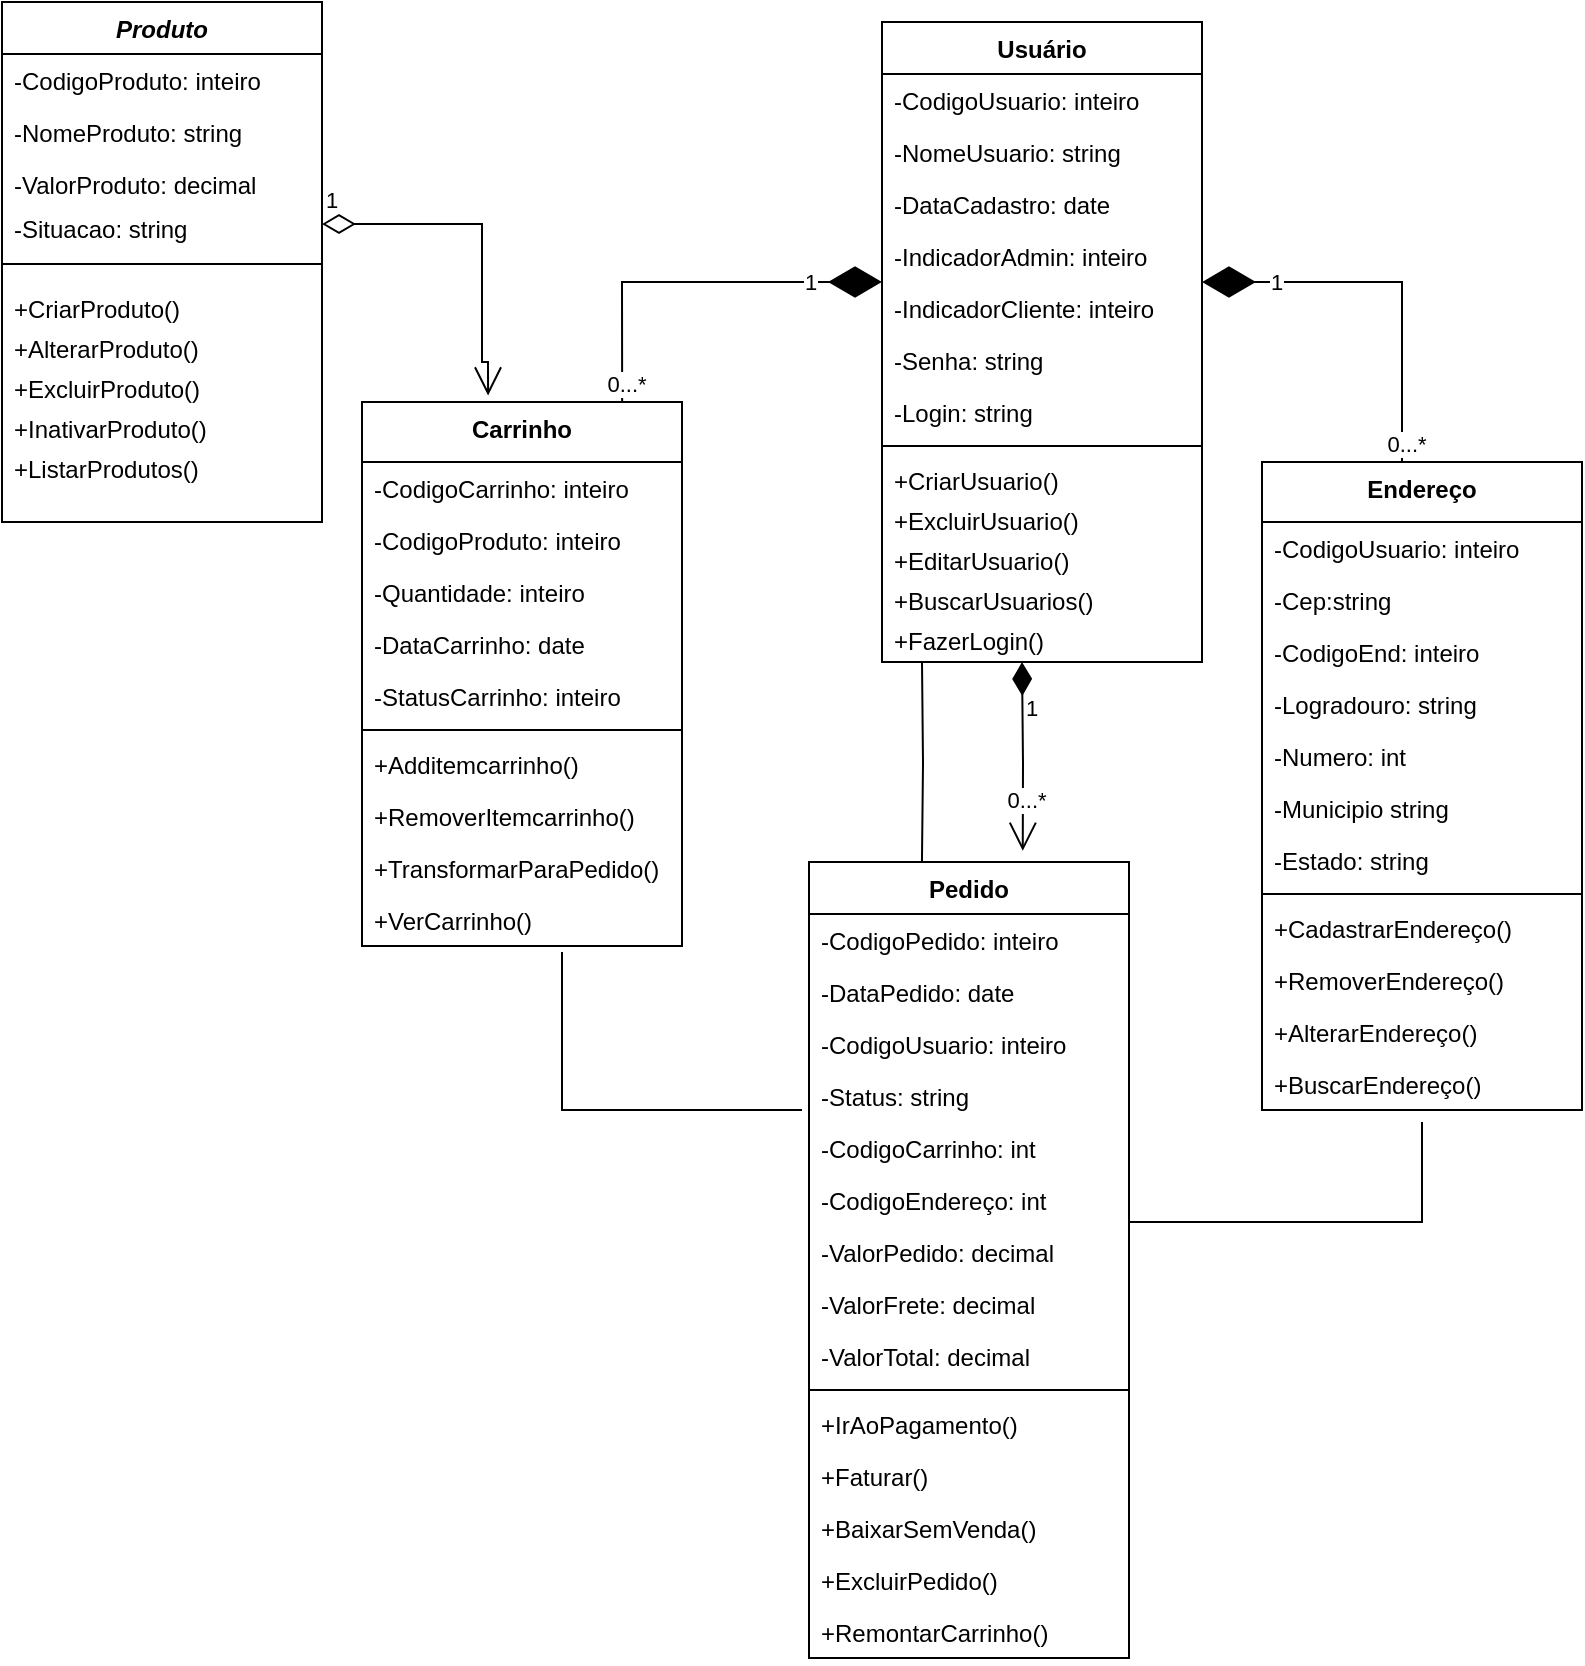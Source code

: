 <mxfile version="22.0.4" type="github">
  <diagram id="C5RBs43oDa-KdzZeNtuy" name="Page-1">
    <mxGraphModel dx="1687" dy="892" grid="1" gridSize="10" guides="1" tooltips="1" connect="1" arrows="1" fold="1" page="1" pageScale="1" pageWidth="827" pageHeight="1169" background="#ffffff" math="0" shadow="0">
      <root>
        <mxCell id="WIyWlLk6GJQsqaUBKTNV-0" />
        <mxCell id="WIyWlLk6GJQsqaUBKTNV-1" parent="WIyWlLk6GJQsqaUBKTNV-0" />
        <mxCell id="zkfFHV4jXpPFQw0GAbJ--0" value="Produto" style="swimlane;fontStyle=3;align=center;verticalAlign=top;childLayout=stackLayout;horizontal=1;startSize=26;horizontalStack=0;resizeParent=1;resizeLast=0;collapsible=1;marginBottom=0;rounded=0;shadow=0;strokeWidth=1;" parent="WIyWlLk6GJQsqaUBKTNV-1" vertex="1">
          <mxGeometry x="10" y="40" width="160" height="260" as="geometry">
            <mxRectangle x="230" y="140" width="160" height="26" as="alternateBounds" />
          </mxGeometry>
        </mxCell>
        <mxCell id="zkfFHV4jXpPFQw0GAbJ--1" value="-CodigoProduto: inteiro" style="text;align=left;verticalAlign=top;spacingLeft=4;spacingRight=4;overflow=hidden;rotatable=0;points=[[0,0.5],[1,0.5]];portConstraint=eastwest;" parent="zkfFHV4jXpPFQw0GAbJ--0" vertex="1">
          <mxGeometry y="26" width="160" height="26" as="geometry" />
        </mxCell>
        <mxCell id="zkfFHV4jXpPFQw0GAbJ--2" value="-NomeProduto: string" style="text;align=left;verticalAlign=top;spacingLeft=4;spacingRight=4;overflow=hidden;rotatable=0;points=[[0,0.5],[1,0.5]];portConstraint=eastwest;rounded=0;shadow=0;html=0;" parent="zkfFHV4jXpPFQw0GAbJ--0" vertex="1">
          <mxGeometry y="52" width="160" height="26" as="geometry" />
        </mxCell>
        <mxCell id="zkfFHV4jXpPFQw0GAbJ--3" value="-ValorProduto: decimal" style="text;align=left;verticalAlign=top;spacingLeft=4;spacingRight=4;overflow=hidden;rotatable=0;points=[[0,0.5],[1,0.5]];portConstraint=eastwest;rounded=0;shadow=0;html=0;" parent="zkfFHV4jXpPFQw0GAbJ--0" vertex="1">
          <mxGeometry y="78" width="160" height="22" as="geometry" />
        </mxCell>
        <mxCell id="i352-AiBHvooWn0uFY7--8" value="-Situacao: string" style="text;align=left;verticalAlign=top;spacingLeft=4;spacingRight=4;overflow=hidden;rotatable=0;points=[[0,0.5],[1,0.5]];portConstraint=eastwest;rounded=0;shadow=0;html=0;" parent="zkfFHV4jXpPFQw0GAbJ--0" vertex="1">
          <mxGeometry y="100" width="160" height="22" as="geometry" />
        </mxCell>
        <mxCell id="zkfFHV4jXpPFQw0GAbJ--4" value="" style="line;html=1;strokeWidth=1;align=left;verticalAlign=middle;spacingTop=-1;spacingLeft=3;spacingRight=3;rotatable=0;labelPosition=right;points=[];portConstraint=eastwest;" parent="zkfFHV4jXpPFQw0GAbJ--0" vertex="1">
          <mxGeometry y="122" width="160" height="18" as="geometry" />
        </mxCell>
        <mxCell id="zkfFHV4jXpPFQw0GAbJ--5" value="+CriarProduto()" style="text;align=left;verticalAlign=top;spacingLeft=4;spacingRight=4;overflow=hidden;rotatable=0;points=[[0,0.5],[1,0.5]];portConstraint=eastwest;" parent="zkfFHV4jXpPFQw0GAbJ--0" vertex="1">
          <mxGeometry y="140" width="160" height="20" as="geometry" />
        </mxCell>
        <mxCell id="i352-AiBHvooWn0uFY7--10" value="+AlterarProduto()" style="text;align=left;verticalAlign=top;spacingLeft=4;spacingRight=4;overflow=hidden;rotatable=0;points=[[0,0.5],[1,0.5]];portConstraint=eastwest;" parent="zkfFHV4jXpPFQw0GAbJ--0" vertex="1">
          <mxGeometry y="160" width="160" height="20" as="geometry" />
        </mxCell>
        <mxCell id="i352-AiBHvooWn0uFY7--12" value="+ExcluirProduto()" style="text;align=left;verticalAlign=top;spacingLeft=4;spacingRight=4;overflow=hidden;rotatable=0;points=[[0,0.5],[1,0.5]];portConstraint=eastwest;" parent="zkfFHV4jXpPFQw0GAbJ--0" vertex="1">
          <mxGeometry y="180" width="160" height="20" as="geometry" />
        </mxCell>
        <mxCell id="i352-AiBHvooWn0uFY7--11" value="+InativarProduto()" style="text;align=left;verticalAlign=top;spacingLeft=4;spacingRight=4;overflow=hidden;rotatable=0;points=[[0,0.5],[1,0.5]];portConstraint=eastwest;" parent="zkfFHV4jXpPFQw0GAbJ--0" vertex="1">
          <mxGeometry y="200" width="160" height="20" as="geometry" />
        </mxCell>
        <mxCell id="i352-AiBHvooWn0uFY7--13" value="+ListarProdutos()" style="text;align=left;verticalAlign=top;spacingLeft=4;spacingRight=4;overflow=hidden;rotatable=0;points=[[0,0.5],[1,0.5]];portConstraint=eastwest;" parent="zkfFHV4jXpPFQw0GAbJ--0" vertex="1">
          <mxGeometry y="220" width="160" height="30" as="geometry" />
        </mxCell>
        <mxCell id="zkfFHV4jXpPFQw0GAbJ--17" value="Carrinho" style="swimlane;fontStyle=1;align=center;verticalAlign=top;childLayout=stackLayout;horizontal=1;startSize=30;horizontalStack=0;resizeParent=1;resizeLast=0;collapsible=1;marginBottom=0;rounded=0;shadow=0;strokeWidth=1;" parent="WIyWlLk6GJQsqaUBKTNV-1" vertex="1">
          <mxGeometry x="190" y="240" width="160" height="272" as="geometry">
            <mxRectangle x="550" y="140" width="160" height="26" as="alternateBounds" />
          </mxGeometry>
        </mxCell>
        <mxCell id="zkfFHV4jXpPFQw0GAbJ--18" value="-CodigoCarrinho: inteiro" style="text;align=left;verticalAlign=top;spacingLeft=4;spacingRight=4;overflow=hidden;rotatable=0;points=[[0,0.5],[1,0.5]];portConstraint=eastwest;" parent="zkfFHV4jXpPFQw0GAbJ--17" vertex="1">
          <mxGeometry y="30" width="160" height="26" as="geometry" />
        </mxCell>
        <mxCell id="zkfFHV4jXpPFQw0GAbJ--19" value="-CodigoProduto: inteiro" style="text;align=left;verticalAlign=top;spacingLeft=4;spacingRight=4;overflow=hidden;rotatable=0;points=[[0,0.5],[1,0.5]];portConstraint=eastwest;rounded=0;shadow=0;html=0;" parent="zkfFHV4jXpPFQw0GAbJ--17" vertex="1">
          <mxGeometry y="56" width="160" height="26" as="geometry" />
        </mxCell>
        <mxCell id="zkfFHV4jXpPFQw0GAbJ--20" value="-Quantidade: inteiro" style="text;align=left;verticalAlign=top;spacingLeft=4;spacingRight=4;overflow=hidden;rotatable=0;points=[[0,0.5],[1,0.5]];portConstraint=eastwest;rounded=0;shadow=0;html=0;" parent="zkfFHV4jXpPFQw0GAbJ--17" vertex="1">
          <mxGeometry y="82" width="160" height="26" as="geometry" />
        </mxCell>
        <mxCell id="zkfFHV4jXpPFQw0GAbJ--21" value="-DataCarrinho: date" style="text;align=left;verticalAlign=top;spacingLeft=4;spacingRight=4;overflow=hidden;rotatable=0;points=[[0,0.5],[1,0.5]];portConstraint=eastwest;rounded=0;shadow=0;html=0;" parent="zkfFHV4jXpPFQw0GAbJ--17" vertex="1">
          <mxGeometry y="108" width="160" height="26" as="geometry" />
        </mxCell>
        <mxCell id="96L9dIY6JaFPqIYbrjA0-93" value="-StatusCarrinho: inteiro" style="text;align=left;verticalAlign=top;spacingLeft=4;spacingRight=4;overflow=hidden;rotatable=0;points=[[0,0.5],[1,0.5]];portConstraint=eastwest;rounded=0;shadow=0;html=0;" vertex="1" parent="zkfFHV4jXpPFQw0GAbJ--17">
          <mxGeometry y="134" width="160" height="26" as="geometry" />
        </mxCell>
        <mxCell id="zkfFHV4jXpPFQw0GAbJ--23" value="" style="line;html=1;strokeWidth=1;align=left;verticalAlign=middle;spacingTop=-1;spacingLeft=3;spacingRight=3;rotatable=0;labelPosition=right;points=[];portConstraint=eastwest;" parent="zkfFHV4jXpPFQw0GAbJ--17" vertex="1">
          <mxGeometry y="160" width="160" height="8" as="geometry" />
        </mxCell>
        <mxCell id="zkfFHV4jXpPFQw0GAbJ--24" value="+Additemcarrinho()" style="text;align=left;verticalAlign=top;spacingLeft=4;spacingRight=4;overflow=hidden;rotatable=0;points=[[0,0.5],[1,0.5]];portConstraint=eastwest;" parent="zkfFHV4jXpPFQw0GAbJ--17" vertex="1">
          <mxGeometry y="168" width="160" height="26" as="geometry" />
        </mxCell>
        <mxCell id="zkfFHV4jXpPFQw0GAbJ--25" value="+RemoverItemcarrinho()" style="text;align=left;verticalAlign=top;spacingLeft=4;spacingRight=4;overflow=hidden;rotatable=0;points=[[0,0.5],[1,0.5]];portConstraint=eastwest;" parent="zkfFHV4jXpPFQw0GAbJ--17" vertex="1">
          <mxGeometry y="194" width="160" height="26" as="geometry" />
        </mxCell>
        <mxCell id="96L9dIY6JaFPqIYbrjA0-58" value="+TransformarParaPedido()" style="text;align=left;verticalAlign=top;spacingLeft=4;spacingRight=4;overflow=hidden;rotatable=0;points=[[0,0.5],[1,0.5]];portConstraint=eastwest;" vertex="1" parent="zkfFHV4jXpPFQw0GAbJ--17">
          <mxGeometry y="220" width="160" height="26" as="geometry" />
        </mxCell>
        <mxCell id="96L9dIY6JaFPqIYbrjA0-59" value="+VerCarrinho()" style="text;align=left;verticalAlign=top;spacingLeft=4;spacingRight=4;overflow=hidden;rotatable=0;points=[[0,0.5],[1,0.5]];portConstraint=eastwest;" vertex="1" parent="zkfFHV4jXpPFQw0GAbJ--17">
          <mxGeometry y="246" width="160" height="26" as="geometry" />
        </mxCell>
        <mxCell id="96L9dIY6JaFPqIYbrjA0-4" value="" style="endArrow=diamondThin;endFill=1;endSize=24;html=1;rounded=0;exitX=0.813;exitY=0;exitDx=0;exitDy=0;exitPerimeter=0;" edge="1" parent="WIyWlLk6GJQsqaUBKTNV-1" source="zkfFHV4jXpPFQw0GAbJ--17">
          <mxGeometry width="160" relative="1" as="geometry">
            <mxPoint x="320" y="230" as="sourcePoint" />
            <mxPoint x="450" y="180" as="targetPoint" />
            <Array as="points">
              <mxPoint x="320" y="180" />
            </Array>
          </mxGeometry>
        </mxCell>
        <mxCell id="96L9dIY6JaFPqIYbrjA0-14" value="1" style="edgeLabel;html=1;align=center;verticalAlign=middle;resizable=0;points=[];" vertex="1" connectable="0" parent="96L9dIY6JaFPqIYbrjA0-4">
          <mxGeometry x="0.617" relative="1" as="geometry">
            <mxPoint as="offset" />
          </mxGeometry>
        </mxCell>
        <mxCell id="96L9dIY6JaFPqIYbrjA0-15" value="0...*" style="edgeLabel;html=1;align=center;verticalAlign=middle;resizable=0;points=[];" vertex="1" connectable="0" parent="96L9dIY6JaFPqIYbrjA0-4">
          <mxGeometry x="-0.898" y="-2" relative="1" as="geometry">
            <mxPoint as="offset" />
          </mxGeometry>
        </mxCell>
        <mxCell id="96L9dIY6JaFPqIYbrjA0-33" value="Usuário" style="swimlane;fontStyle=1;align=center;verticalAlign=top;childLayout=stackLayout;horizontal=1;startSize=26;horizontalStack=0;resizeParent=1;resizeParentMax=0;resizeLast=0;collapsible=1;marginBottom=0;whiteSpace=wrap;html=1;" vertex="1" parent="WIyWlLk6GJQsqaUBKTNV-1">
          <mxGeometry x="450" y="50" width="160" height="320" as="geometry" />
        </mxCell>
        <mxCell id="96L9dIY6JaFPqIYbrjA0-6" value="-CodigoUsuario: inteiro" style="text;align=left;verticalAlign=top;spacingLeft=4;spacingRight=4;overflow=hidden;rotatable=0;points=[[0,0.5],[1,0.5]];portConstraint=eastwest;" vertex="1" parent="96L9dIY6JaFPqIYbrjA0-33">
          <mxGeometry y="26" width="160" height="26" as="geometry" />
        </mxCell>
        <mxCell id="96L9dIY6JaFPqIYbrjA0-38" value="-NomeUsuario: string" style="text;align=left;verticalAlign=top;spacingLeft=4;spacingRight=4;overflow=hidden;rotatable=0;points=[[0,0.5],[1,0.5]];portConstraint=eastwest;rounded=0;shadow=0;html=0;" vertex="1" parent="96L9dIY6JaFPqIYbrjA0-33">
          <mxGeometry y="52" width="160" height="26" as="geometry" />
        </mxCell>
        <mxCell id="96L9dIY6JaFPqIYbrjA0-43" value="-DataCadastro: date" style="text;align=left;verticalAlign=top;spacingLeft=4;spacingRight=4;overflow=hidden;rotatable=0;points=[[0,0.5],[1,0.5]];portConstraint=eastwest;" vertex="1" parent="96L9dIY6JaFPqIYbrjA0-33">
          <mxGeometry y="78" width="160" height="26" as="geometry" />
        </mxCell>
        <mxCell id="96L9dIY6JaFPqIYbrjA0-42" value="-IndicadorAdmin: inteiro" style="text;align=left;verticalAlign=top;spacingLeft=4;spacingRight=4;overflow=hidden;rotatable=0;points=[[0,0.5],[1,0.5]];portConstraint=eastwest;" vertex="1" parent="96L9dIY6JaFPqIYbrjA0-33">
          <mxGeometry y="104" width="160" height="26" as="geometry" />
        </mxCell>
        <mxCell id="96L9dIY6JaFPqIYbrjA0-41" value="-IndicadorCliente: inteiro" style="text;align=left;verticalAlign=top;spacingLeft=4;spacingRight=4;overflow=hidden;rotatable=0;points=[[0,0.5],[1,0.5]];portConstraint=eastwest;" vertex="1" parent="96L9dIY6JaFPqIYbrjA0-33">
          <mxGeometry y="130" width="160" height="26" as="geometry" />
        </mxCell>
        <mxCell id="96L9dIY6JaFPqIYbrjA0-40" value="-Senha: string" style="text;align=left;verticalAlign=top;spacingLeft=4;spacingRight=4;overflow=hidden;rotatable=0;points=[[0,0.5],[1,0.5]];portConstraint=eastwest;rounded=0;shadow=0;html=0;" vertex="1" parent="96L9dIY6JaFPqIYbrjA0-33">
          <mxGeometry y="156" width="160" height="26" as="geometry" />
        </mxCell>
        <mxCell id="96L9dIY6JaFPqIYbrjA0-39" value="-Login: string" style="text;align=left;verticalAlign=top;spacingLeft=4;spacingRight=4;overflow=hidden;rotatable=0;points=[[0,0.5],[1,0.5]];portConstraint=eastwest;rounded=0;shadow=0;html=0;" vertex="1" parent="96L9dIY6JaFPqIYbrjA0-33">
          <mxGeometry y="182" width="160" height="26" as="geometry" />
        </mxCell>
        <mxCell id="96L9dIY6JaFPqIYbrjA0-35" value="" style="line;strokeWidth=1;fillColor=none;align=left;verticalAlign=middle;spacingTop=-1;spacingLeft=3;spacingRight=3;rotatable=0;labelPosition=right;points=[];portConstraint=eastwest;strokeColor=inherit;" vertex="1" parent="96L9dIY6JaFPqIYbrjA0-33">
          <mxGeometry y="208" width="160" height="8" as="geometry" />
        </mxCell>
        <mxCell id="96L9dIY6JaFPqIYbrjA0-37" value="+CriarUsuario()" style="text;align=left;verticalAlign=top;spacingLeft=4;spacingRight=4;overflow=hidden;rotatable=0;points=[[0,0.5],[1,0.5]];portConstraint=eastwest;" vertex="1" parent="96L9dIY6JaFPqIYbrjA0-33">
          <mxGeometry y="216" width="160" height="20" as="geometry" />
        </mxCell>
        <mxCell id="96L9dIY6JaFPqIYbrjA0-56" value="+ExcluirUsuario()" style="text;align=left;verticalAlign=top;spacingLeft=4;spacingRight=4;overflow=hidden;rotatable=0;points=[[0,0.5],[1,0.5]];portConstraint=eastwest;" vertex="1" parent="96L9dIY6JaFPqIYbrjA0-33">
          <mxGeometry y="236" width="160" height="20" as="geometry" />
        </mxCell>
        <mxCell id="96L9dIY6JaFPqIYbrjA0-55" value="+EditarUsuario()" style="text;align=left;verticalAlign=top;spacingLeft=4;spacingRight=4;overflow=hidden;rotatable=0;points=[[0,0.5],[1,0.5]];portConstraint=eastwest;" vertex="1" parent="96L9dIY6JaFPqIYbrjA0-33">
          <mxGeometry y="256" width="160" height="20" as="geometry" />
        </mxCell>
        <mxCell id="96L9dIY6JaFPqIYbrjA0-57" value="+BuscarUsuarios()" style="text;align=left;verticalAlign=top;spacingLeft=4;spacingRight=4;overflow=hidden;rotatable=0;points=[[0,0.5],[1,0.5]];portConstraint=eastwest;" vertex="1" parent="96L9dIY6JaFPqIYbrjA0-33">
          <mxGeometry y="276" width="160" height="20" as="geometry" />
        </mxCell>
        <mxCell id="96L9dIY6JaFPqIYbrjA0-54" value="+FazerLogin()" style="text;align=left;verticalAlign=top;spacingLeft=4;spacingRight=4;overflow=hidden;rotatable=0;points=[[0,0.5],[1,0.5]];portConstraint=eastwest;" vertex="1" parent="96L9dIY6JaFPqIYbrjA0-33">
          <mxGeometry y="296" width="160" height="24" as="geometry" />
        </mxCell>
        <mxCell id="zkfFHV4jXpPFQw0GAbJ--6" value="Pedido" style="swimlane;fontStyle=1;align=center;verticalAlign=top;childLayout=stackLayout;horizontal=1;startSize=26;horizontalStack=0;resizeParent=1;resizeLast=0;collapsible=1;marginBottom=0;rounded=0;shadow=0;strokeWidth=1;" parent="WIyWlLk6GJQsqaUBKTNV-1" vertex="1">
          <mxGeometry x="413.5" y="470" width="160" height="398" as="geometry">
            <mxRectangle x="130" y="380" width="160" height="26" as="alternateBounds" />
          </mxGeometry>
        </mxCell>
        <mxCell id="96L9dIY6JaFPqIYbrjA0-86" value="-CodigoPedido: inteiro&#xa;" style="text;align=left;verticalAlign=top;spacingLeft=4;spacingRight=4;overflow=hidden;rotatable=0;points=[[0,0.5],[1,0.5]];portConstraint=eastwest;" vertex="1" parent="zkfFHV4jXpPFQw0GAbJ--6">
          <mxGeometry y="26" width="160" height="26" as="geometry" />
        </mxCell>
        <mxCell id="96L9dIY6JaFPqIYbrjA0-87" value="-DataPedido: date" style="text;align=left;verticalAlign=top;spacingLeft=4;spacingRight=4;overflow=hidden;rotatable=0;points=[[0,0.5],[1,0.5]];portConstraint=eastwest;" vertex="1" parent="zkfFHV4jXpPFQw0GAbJ--6">
          <mxGeometry y="52" width="160" height="26" as="geometry" />
        </mxCell>
        <mxCell id="96L9dIY6JaFPqIYbrjA0-90" value="-CodigoUsuario: inteiro" style="text;align=left;verticalAlign=top;spacingLeft=4;spacingRight=4;overflow=hidden;rotatable=0;points=[[0,0.5],[1,0.5]];portConstraint=eastwest;" vertex="1" parent="zkfFHV4jXpPFQw0GAbJ--6">
          <mxGeometry y="78" width="160" height="26" as="geometry" />
        </mxCell>
        <mxCell id="96L9dIY6JaFPqIYbrjA0-91" value="-Status: string" style="text;align=left;verticalAlign=top;spacingLeft=4;spacingRight=4;overflow=hidden;rotatable=0;points=[[0,0.5],[1,0.5]];portConstraint=eastwest;" vertex="1" parent="zkfFHV4jXpPFQw0GAbJ--6">
          <mxGeometry y="104" width="160" height="26" as="geometry" />
        </mxCell>
        <mxCell id="96L9dIY6JaFPqIYbrjA0-92" value="-CodigoCarrinho: int" style="text;align=left;verticalAlign=top;spacingLeft=4;spacingRight=4;overflow=hidden;rotatable=0;points=[[0,0.5],[1,0.5]];portConstraint=eastwest;" vertex="1" parent="zkfFHV4jXpPFQw0GAbJ--6">
          <mxGeometry y="130" width="160" height="26" as="geometry" />
        </mxCell>
        <mxCell id="96L9dIY6JaFPqIYbrjA0-94" value="-CodigoEndereço: int" style="text;align=left;verticalAlign=top;spacingLeft=4;spacingRight=4;overflow=hidden;rotatable=0;points=[[0,0.5],[1,0.5]];portConstraint=eastwest;" vertex="1" parent="zkfFHV4jXpPFQw0GAbJ--6">
          <mxGeometry y="156" width="160" height="26" as="geometry" />
        </mxCell>
        <mxCell id="96L9dIY6JaFPqIYbrjA0-95" value="-ValorPedido: decimal" style="text;align=left;verticalAlign=top;spacingLeft=4;spacingRight=4;overflow=hidden;rotatable=0;points=[[0,0.5],[1,0.5]];portConstraint=eastwest;" vertex="1" parent="zkfFHV4jXpPFQw0GAbJ--6">
          <mxGeometry y="182" width="160" height="26" as="geometry" />
        </mxCell>
        <mxCell id="96L9dIY6JaFPqIYbrjA0-96" value="-ValorFrete: decimal" style="text;align=left;verticalAlign=top;spacingLeft=4;spacingRight=4;overflow=hidden;rotatable=0;points=[[0,0.5],[1,0.5]];portConstraint=eastwest;" vertex="1" parent="zkfFHV4jXpPFQw0GAbJ--6">
          <mxGeometry y="208" width="160" height="26" as="geometry" />
        </mxCell>
        <mxCell id="96L9dIY6JaFPqIYbrjA0-97" value="-ValorTotal: decimal" style="text;align=left;verticalAlign=top;spacingLeft=4;spacingRight=4;overflow=hidden;rotatable=0;points=[[0,0.5],[1,0.5]];portConstraint=eastwest;" vertex="1" parent="zkfFHV4jXpPFQw0GAbJ--6">
          <mxGeometry y="234" width="160" height="26" as="geometry" />
        </mxCell>
        <mxCell id="96L9dIY6JaFPqIYbrjA0-111" value="" style="line;html=1;strokeWidth=1;align=left;verticalAlign=middle;spacingTop=-1;spacingLeft=3;spacingRight=3;rotatable=0;labelPosition=right;points=[];portConstraint=eastwest;" vertex="1" parent="zkfFHV4jXpPFQw0GAbJ--6">
          <mxGeometry y="260" width="160" height="8" as="geometry" />
        </mxCell>
        <mxCell id="96L9dIY6JaFPqIYbrjA0-112" value="+IrAoPagamento()" style="text;align=left;verticalAlign=top;spacingLeft=4;spacingRight=4;overflow=hidden;rotatable=0;points=[[0,0.5],[1,0.5]];portConstraint=eastwest;" vertex="1" parent="zkfFHV4jXpPFQw0GAbJ--6">
          <mxGeometry y="268" width="160" height="26" as="geometry" />
        </mxCell>
        <mxCell id="96L9dIY6JaFPqIYbrjA0-113" value="+Faturar()" style="text;align=left;verticalAlign=top;spacingLeft=4;spacingRight=4;overflow=hidden;rotatable=0;points=[[0,0.5],[1,0.5]];portConstraint=eastwest;" vertex="1" parent="zkfFHV4jXpPFQw0GAbJ--6">
          <mxGeometry y="294" width="160" height="26" as="geometry" />
        </mxCell>
        <mxCell id="96L9dIY6JaFPqIYbrjA0-114" value="+BaixarSemVenda()" style="text;align=left;verticalAlign=top;spacingLeft=4;spacingRight=4;overflow=hidden;rotatable=0;points=[[0,0.5],[1,0.5]];portConstraint=eastwest;" vertex="1" parent="zkfFHV4jXpPFQw0GAbJ--6">
          <mxGeometry y="320" width="160" height="26" as="geometry" />
        </mxCell>
        <mxCell id="96L9dIY6JaFPqIYbrjA0-115" value="+ExcluirPedido()" style="text;align=left;verticalAlign=top;spacingLeft=4;spacingRight=4;overflow=hidden;rotatable=0;points=[[0,0.5],[1,0.5]];portConstraint=eastwest;" vertex="1" parent="zkfFHV4jXpPFQw0GAbJ--6">
          <mxGeometry y="346" width="160" height="26" as="geometry" />
        </mxCell>
        <mxCell id="96L9dIY6JaFPqIYbrjA0-116" value="+RemontarCarrinho()" style="text;align=left;verticalAlign=top;spacingLeft=4;spacingRight=4;overflow=hidden;rotatable=0;points=[[0,0.5],[1,0.5]];portConstraint=eastwest;" vertex="1" parent="zkfFHV4jXpPFQw0GAbJ--6">
          <mxGeometry y="372" width="160" height="26" as="geometry" />
        </mxCell>
        <mxCell id="96L9dIY6JaFPqIYbrjA0-63" value="Endereço" style="swimlane;fontStyle=1;align=center;verticalAlign=top;childLayout=stackLayout;horizontal=1;startSize=30;horizontalStack=0;resizeParent=1;resizeLast=0;collapsible=1;marginBottom=0;rounded=0;shadow=0;strokeWidth=1;" vertex="1" parent="WIyWlLk6GJQsqaUBKTNV-1">
          <mxGeometry x="640" y="270" width="160" height="324" as="geometry">
            <mxRectangle x="550" y="140" width="160" height="26" as="alternateBounds" />
          </mxGeometry>
        </mxCell>
        <mxCell id="96L9dIY6JaFPqIYbrjA0-64" value="-CodigoUsuario: inteiro" style="text;align=left;verticalAlign=top;spacingLeft=4;spacingRight=4;overflow=hidden;rotatable=0;points=[[0,0.5],[1,0.5]];portConstraint=eastwest;" vertex="1" parent="96L9dIY6JaFPqIYbrjA0-63">
          <mxGeometry y="30" width="160" height="26" as="geometry" />
        </mxCell>
        <mxCell id="96L9dIY6JaFPqIYbrjA0-65" value="-Cep:string" style="text;align=left;verticalAlign=top;spacingLeft=4;spacingRight=4;overflow=hidden;rotatable=0;points=[[0,0.5],[1,0.5]];portConstraint=eastwest;rounded=0;shadow=0;html=0;" vertex="1" parent="96L9dIY6JaFPqIYbrjA0-63">
          <mxGeometry y="56" width="160" height="26" as="geometry" />
        </mxCell>
        <mxCell id="96L9dIY6JaFPqIYbrjA0-66" value="-CodigoEnd: inteiro" style="text;align=left;verticalAlign=top;spacingLeft=4;spacingRight=4;overflow=hidden;rotatable=0;points=[[0,0.5],[1,0.5]];portConstraint=eastwest;rounded=0;shadow=0;html=0;" vertex="1" parent="96L9dIY6JaFPqIYbrjA0-63">
          <mxGeometry y="82" width="160" height="26" as="geometry" />
        </mxCell>
        <mxCell id="96L9dIY6JaFPqIYbrjA0-67" value="-Logradouro: string" style="text;align=left;verticalAlign=top;spacingLeft=4;spacingRight=4;overflow=hidden;rotatable=0;points=[[0,0.5],[1,0.5]];portConstraint=eastwest;rounded=0;shadow=0;html=0;" vertex="1" parent="96L9dIY6JaFPqIYbrjA0-63">
          <mxGeometry y="108" width="160" height="26" as="geometry" />
        </mxCell>
        <mxCell id="96L9dIY6JaFPqIYbrjA0-81" value="-Numero: int" style="text;align=left;verticalAlign=top;spacingLeft=4;spacingRight=4;overflow=hidden;rotatable=0;points=[[0,0.5],[1,0.5]];portConstraint=eastwest;rounded=0;shadow=0;html=0;" vertex="1" parent="96L9dIY6JaFPqIYbrjA0-63">
          <mxGeometry y="134" width="160" height="26" as="geometry" />
        </mxCell>
        <mxCell id="96L9dIY6JaFPqIYbrjA0-82" value="-Municipio string" style="text;align=left;verticalAlign=top;spacingLeft=4;spacingRight=4;overflow=hidden;rotatable=0;points=[[0,0.5],[1,0.5]];portConstraint=eastwest;rounded=0;shadow=0;html=0;" vertex="1" parent="96L9dIY6JaFPqIYbrjA0-63">
          <mxGeometry y="160" width="160" height="26" as="geometry" />
        </mxCell>
        <mxCell id="96L9dIY6JaFPqIYbrjA0-83" value="-Estado: string" style="text;align=left;verticalAlign=top;spacingLeft=4;spacingRight=4;overflow=hidden;rotatable=0;points=[[0,0.5],[1,0.5]];portConstraint=eastwest;rounded=0;shadow=0;html=0;" vertex="1" parent="96L9dIY6JaFPqIYbrjA0-63">
          <mxGeometry y="186" width="160" height="26" as="geometry" />
        </mxCell>
        <mxCell id="96L9dIY6JaFPqIYbrjA0-68" value="" style="line;html=1;strokeWidth=1;align=left;verticalAlign=middle;spacingTop=-1;spacingLeft=3;spacingRight=3;rotatable=0;labelPosition=right;points=[];portConstraint=eastwest;" vertex="1" parent="96L9dIY6JaFPqIYbrjA0-63">
          <mxGeometry y="212" width="160" height="8" as="geometry" />
        </mxCell>
        <mxCell id="96L9dIY6JaFPqIYbrjA0-69" value="+CadastrarEndereço()" style="text;align=left;verticalAlign=top;spacingLeft=4;spacingRight=4;overflow=hidden;rotatable=0;points=[[0,0.5],[1,0.5]];portConstraint=eastwest;" vertex="1" parent="96L9dIY6JaFPqIYbrjA0-63">
          <mxGeometry y="220" width="160" height="26" as="geometry" />
        </mxCell>
        <mxCell id="96L9dIY6JaFPqIYbrjA0-70" value="+RemoverEndereço()" style="text;align=left;verticalAlign=top;spacingLeft=4;spacingRight=4;overflow=hidden;rotatable=0;points=[[0,0.5],[1,0.5]];portConstraint=eastwest;" vertex="1" parent="96L9dIY6JaFPqIYbrjA0-63">
          <mxGeometry y="246" width="160" height="26" as="geometry" />
        </mxCell>
        <mxCell id="96L9dIY6JaFPqIYbrjA0-71" value="+AlterarEndereço()" style="text;align=left;verticalAlign=top;spacingLeft=4;spacingRight=4;overflow=hidden;rotatable=0;points=[[0,0.5],[1,0.5]];portConstraint=eastwest;" vertex="1" parent="96L9dIY6JaFPqIYbrjA0-63">
          <mxGeometry y="272" width="160" height="26" as="geometry" />
        </mxCell>
        <mxCell id="96L9dIY6JaFPqIYbrjA0-72" value="+BuscarEndereço()" style="text;align=left;verticalAlign=top;spacingLeft=4;spacingRight=4;overflow=hidden;rotatable=0;points=[[0,0.5],[1,0.5]];portConstraint=eastwest;" vertex="1" parent="96L9dIY6JaFPqIYbrjA0-63">
          <mxGeometry y="298" width="160" height="26" as="geometry" />
        </mxCell>
        <mxCell id="96L9dIY6JaFPqIYbrjA0-76" value="1" style="endArrow=open;html=1;endSize=12;startArrow=diamondThin;startSize=14;startFill=0;edgeStyle=orthogonalEdgeStyle;align=left;verticalAlign=bottom;rounded=0;exitX=1;exitY=0.5;exitDx=0;exitDy=0;entryX=0.394;entryY=-0.012;entryDx=0;entryDy=0;entryPerimeter=0;" edge="1" parent="WIyWlLk6GJQsqaUBKTNV-1" source="i352-AiBHvooWn0uFY7--8" target="zkfFHV4jXpPFQw0GAbJ--17">
          <mxGeometry x="-1" y="3" relative="1" as="geometry">
            <mxPoint x="180" y="151" as="sourcePoint" />
            <mxPoint x="290" y="200" as="targetPoint" />
            <Array as="points">
              <mxPoint x="250" y="151" />
              <mxPoint x="250" y="220" />
              <mxPoint x="253" y="220" />
            </Array>
          </mxGeometry>
        </mxCell>
        <mxCell id="96L9dIY6JaFPqIYbrjA0-78" value="" style="endArrow=diamondThin;endFill=1;endSize=24;html=1;rounded=0;entryX=1;entryY=0;entryDx=0;entryDy=0;entryPerimeter=0;" edge="1" parent="WIyWlLk6GJQsqaUBKTNV-1" target="96L9dIY6JaFPqIYbrjA0-41">
          <mxGeometry width="160" relative="1" as="geometry">
            <mxPoint x="710" y="270" as="sourcePoint" />
            <mxPoint x="840" y="220" as="targetPoint" />
            <Array as="points">
              <mxPoint x="710" y="180" />
            </Array>
          </mxGeometry>
        </mxCell>
        <mxCell id="96L9dIY6JaFPqIYbrjA0-79" value="1" style="edgeLabel;html=1;align=center;verticalAlign=middle;resizable=0;points=[];" vertex="1" connectable="0" parent="96L9dIY6JaFPqIYbrjA0-78">
          <mxGeometry x="0.617" relative="1" as="geometry">
            <mxPoint as="offset" />
          </mxGeometry>
        </mxCell>
        <mxCell id="96L9dIY6JaFPqIYbrjA0-80" value="0...*" style="edgeLabel;html=1;align=center;verticalAlign=middle;resizable=0;points=[];" vertex="1" connectable="0" parent="96L9dIY6JaFPqIYbrjA0-78">
          <mxGeometry x="-0.898" y="-2" relative="1" as="geometry">
            <mxPoint as="offset" />
          </mxGeometry>
        </mxCell>
        <mxCell id="96L9dIY6JaFPqIYbrjA0-84" value="1" style="endArrow=open;html=1;endSize=12;startArrow=diamondThin;startSize=14;startFill=1;edgeStyle=orthogonalEdgeStyle;align=left;verticalAlign=bottom;rounded=0;entryX=0.668;entryY=-0.014;entryDx=0;entryDy=0;entryPerimeter=0;" edge="1" parent="WIyWlLk6GJQsqaUBKTNV-1" target="zkfFHV4jXpPFQw0GAbJ--6">
          <mxGeometry x="-0.321" relative="1" as="geometry">
            <mxPoint x="520" y="370" as="sourcePoint" />
            <mxPoint x="520" y="458.34" as="targetPoint" />
            <mxPoint as="offset" />
          </mxGeometry>
        </mxCell>
        <mxCell id="96L9dIY6JaFPqIYbrjA0-85" value="0...*" style="edgeLabel;html=1;align=center;verticalAlign=middle;resizable=0;points=[];" vertex="1" connectable="0" parent="96L9dIY6JaFPqIYbrjA0-84">
          <mxGeometry x="0.465" y="1" relative="1" as="geometry">
            <mxPoint as="offset" />
          </mxGeometry>
        </mxCell>
        <mxCell id="96L9dIY6JaFPqIYbrjA0-100" value="" style="endArrow=none;html=1;edgeStyle=orthogonalEdgeStyle;rounded=0;" edge="1" parent="WIyWlLk6GJQsqaUBKTNV-1">
          <mxGeometry relative="1" as="geometry">
            <mxPoint x="290" y="515" as="sourcePoint" />
            <mxPoint x="410" y="594" as="targetPoint" />
            <Array as="points">
              <mxPoint x="290" y="515" />
              <mxPoint x="290" y="594" />
            </Array>
          </mxGeometry>
        </mxCell>
        <mxCell id="96L9dIY6JaFPqIYbrjA0-106" value="" style="endArrow=none;html=1;edgeStyle=orthogonalEdgeStyle;rounded=0;" edge="1" parent="WIyWlLk6GJQsqaUBKTNV-1">
          <mxGeometry relative="1" as="geometry">
            <mxPoint x="573.5" y="650" as="sourcePoint" />
            <mxPoint x="720" y="600" as="targetPoint" />
            <Array as="points">
              <mxPoint x="643.5" y="650" />
              <mxPoint x="643.5" y="650" />
            </Array>
          </mxGeometry>
        </mxCell>
        <mxCell id="96L9dIY6JaFPqIYbrjA0-109" value="" style="endArrow=none;html=1;edgeStyle=orthogonalEdgeStyle;rounded=0;entryX=0.353;entryY=0;entryDx=0;entryDy=0;entryPerimeter=0;" edge="1" parent="WIyWlLk6GJQsqaUBKTNV-1" target="zkfFHV4jXpPFQw0GAbJ--6">
          <mxGeometry relative="1" as="geometry">
            <mxPoint x="470" y="370" as="sourcePoint" />
            <mxPoint x="470" y="460" as="targetPoint" />
            <Array as="points" />
          </mxGeometry>
        </mxCell>
      </root>
    </mxGraphModel>
  </diagram>
</mxfile>
